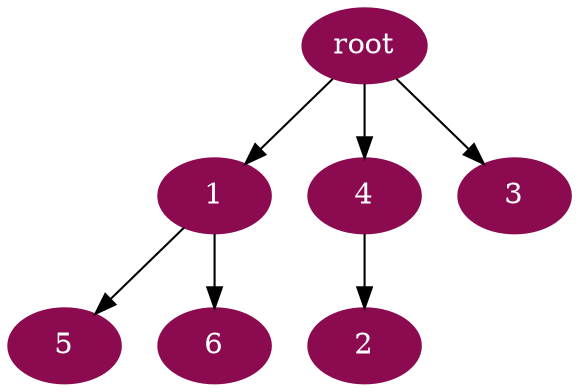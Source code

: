 digraph G {
node [color=deeppink4, style=filled, fontcolor=white];
"root" -> 1;
4 -> 2;
"root" -> 3;
"root" -> 4;
1 -> 5;
1 -> 6;
}
